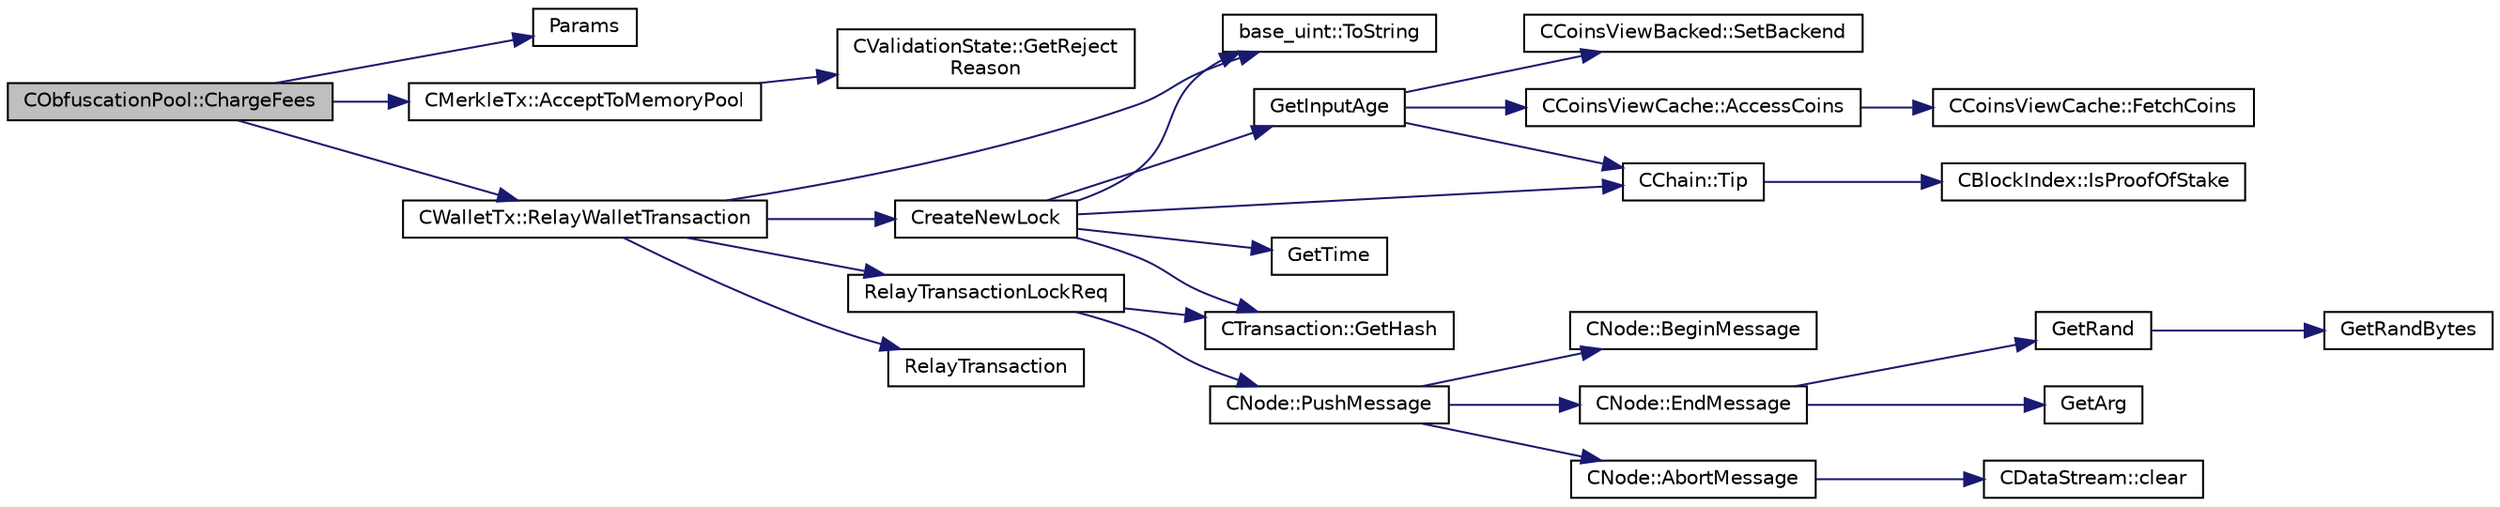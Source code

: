digraph "CObfuscationPool::ChargeFees"
{
  edge [fontname="Helvetica",fontsize="10",labelfontname="Helvetica",labelfontsize="10"];
  node [fontname="Helvetica",fontsize="10",shape=record];
  rankdir="LR";
  Node10 [label="CObfuscationPool::ChargeFees",height=0.2,width=0.4,color="black", fillcolor="grey75", style="filled", fontcolor="black"];
  Node10 -> Node11 [color="midnightblue",fontsize="10",style="solid",fontname="Helvetica"];
  Node11 [label="Params",height=0.2,width=0.4,color="black", fillcolor="white", style="filled",URL="$chainparams_8cpp.html#ace5c5b706d71a324a417dd2db394fd4a",tooltip="Return the currently selected parameters. "];
  Node10 -> Node12 [color="midnightblue",fontsize="10",style="solid",fontname="Helvetica"];
  Node12 [label="CMerkleTx::AcceptToMemoryPool",height=0.2,width=0.4,color="black", fillcolor="white", style="filled",URL="$class_c_merkle_tx.html#a61126e811a53b941b3efdf5a4e83db90"];
  Node12 -> Node13 [color="midnightblue",fontsize="10",style="solid",fontname="Helvetica"];
  Node13 [label="CValidationState::GetReject\lReason",height=0.2,width=0.4,color="black", fillcolor="white", style="filled",URL="$class_c_validation_state.html#a8fa9612cb40c3c8592f7cd29b5931ccd"];
  Node10 -> Node14 [color="midnightblue",fontsize="10",style="solid",fontname="Helvetica"];
  Node14 [label="CWalletTx::RelayWalletTransaction",height=0.2,width=0.4,color="black", fillcolor="white", style="filled",URL="$group__map_wallet.html#ga1eac2a5eea87ed88b73777bea5c733b6"];
  Node14 -> Node15 [color="midnightblue",fontsize="10",style="solid",fontname="Helvetica"];
  Node15 [label="base_uint::ToString",height=0.2,width=0.4,color="black", fillcolor="white", style="filled",URL="$classbase__uint.html#acccba4d9d51a0c36261718ca0cbb293b"];
  Node14 -> Node16 [color="midnightblue",fontsize="10",style="solid",fontname="Helvetica"];
  Node16 [label="CreateNewLock",height=0.2,width=0.4,color="black", fillcolor="white", style="filled",URL="$swifttx_8cpp.html#a3774b6dae3dfa0a6c85e3604e742150c"];
  Node16 -> Node17 [color="midnightblue",fontsize="10",style="solid",fontname="Helvetica"];
  Node17 [label="GetInputAge",height=0.2,width=0.4,color="black", fillcolor="white", style="filled",URL="$main_8cpp.html#ae137d76bbcaf8d65fab905889b504e26"];
  Node17 -> Node18 [color="midnightblue",fontsize="10",style="solid",fontname="Helvetica"];
  Node18 [label="CCoinsViewBacked::SetBackend",height=0.2,width=0.4,color="black", fillcolor="white", style="filled",URL="$class_c_coins_view_backed.html#a7eaddfbfd401a95c2fda2a8d8feaaf73"];
  Node17 -> Node19 [color="midnightblue",fontsize="10",style="solid",fontname="Helvetica"];
  Node19 [label="CCoinsViewCache::AccessCoins",height=0.2,width=0.4,color="black", fillcolor="white", style="filled",URL="$class_c_coins_view_cache.html#a8e5341e8b01233949d6170dd4d1fd75d",tooltip="Return a pointer to CCoins in the cache, or NULL if not found. "];
  Node19 -> Node20 [color="midnightblue",fontsize="10",style="solid",fontname="Helvetica"];
  Node20 [label="CCoinsViewCache::FetchCoins",height=0.2,width=0.4,color="black", fillcolor="white", style="filled",URL="$class_c_coins_view_cache.html#a7d385628b7d821d2d5b6c5aaf1734616"];
  Node17 -> Node21 [color="midnightblue",fontsize="10",style="solid",fontname="Helvetica"];
  Node21 [label="CChain::Tip",height=0.2,width=0.4,color="black", fillcolor="white", style="filled",URL="$class_c_chain.html#a40ccefec14f8f3195c08c827af8cf412",tooltip="Returns the index entry for the tip of this chain, or NULL if none. "];
  Node21 -> Node22 [color="midnightblue",fontsize="10",style="solid",fontname="Helvetica"];
  Node22 [label="CBlockIndex::IsProofOfStake",height=0.2,width=0.4,color="black", fillcolor="white", style="filled",URL="$class_c_block_index.html#a2438a891e9d43821c0d99e1bdac56fde"];
  Node16 -> Node23 [color="midnightblue",fontsize="10",style="solid",fontname="Helvetica"];
  Node23 [label="CTransaction::GetHash",height=0.2,width=0.4,color="black", fillcolor="white", style="filled",URL="$class_c_transaction.html#a7efd1379de830341417c0bfa23a149aa"];
  Node16 -> Node15 [color="midnightblue",fontsize="10",style="solid",fontname="Helvetica"];
  Node16 -> Node21 [color="midnightblue",fontsize="10",style="solid",fontname="Helvetica"];
  Node16 -> Node24 [color="midnightblue",fontsize="10",style="solid",fontname="Helvetica"];
  Node24 [label="GetTime",height=0.2,width=0.4,color="black", fillcolor="white", style="filled",URL="$utiltime_8cpp.html#a46fac5fba8ba905b5f9acb364f5d8c6f",tooltip="For unit testing. "];
  Node14 -> Node25 [color="midnightblue",fontsize="10",style="solid",fontname="Helvetica"];
  Node25 [label="RelayTransactionLockReq",height=0.2,width=0.4,color="black", fillcolor="white", style="filled",URL="$net_8cpp.html#adb65a9b8fedbc980f2bb4ab5da6d3392"];
  Node25 -> Node23 [color="midnightblue",fontsize="10",style="solid",fontname="Helvetica"];
  Node25 -> Node26 [color="midnightblue",fontsize="10",style="solid",fontname="Helvetica"];
  Node26 [label="CNode::PushMessage",height=0.2,width=0.4,color="black", fillcolor="white", style="filled",URL="$class_c_node.html#a204fda3d33404cb37698c085b1583ab2"];
  Node26 -> Node27 [color="midnightblue",fontsize="10",style="solid",fontname="Helvetica"];
  Node27 [label="CNode::BeginMessage",height=0.2,width=0.4,color="black", fillcolor="white", style="filled",URL="$class_c_node.html#af76d193027757002321d0d674290b955"];
  Node26 -> Node28 [color="midnightblue",fontsize="10",style="solid",fontname="Helvetica"];
  Node28 [label="CNode::EndMessage",height=0.2,width=0.4,color="black", fillcolor="white", style="filled",URL="$class_c_node.html#af8d4b8c0f883afffcb62d906c31b2cdf"];
  Node28 -> Node29 [color="midnightblue",fontsize="10",style="solid",fontname="Helvetica"];
  Node29 [label="GetRand",height=0.2,width=0.4,color="black", fillcolor="white", style="filled",URL="$random_8cpp.html#a27d9149d522b1fa87d84e5e9ca902aef"];
  Node29 -> Node30 [color="midnightblue",fontsize="10",style="solid",fontname="Helvetica"];
  Node30 [label="GetRandBytes",height=0.2,width=0.4,color="black", fillcolor="white", style="filled",URL="$random_8cpp.html#ada0c29949c4d1ac0cc027d93c4771423",tooltip="Functions to gather random data via the OpenSSL PRNG. "];
  Node28 -> Node31 [color="midnightblue",fontsize="10",style="solid",fontname="Helvetica"];
  Node31 [label="GetArg",height=0.2,width=0.4,color="black", fillcolor="white", style="filled",URL="$util_8cpp.html#a24f685720bf40370e5bd2a192ad50cd8",tooltip="Return string argument or default value. "];
  Node26 -> Node32 [color="midnightblue",fontsize="10",style="solid",fontname="Helvetica"];
  Node32 [label="CNode::AbortMessage",height=0.2,width=0.4,color="black", fillcolor="white", style="filled",URL="$class_c_node.html#aae0fdfe555001a60bab8f216c3bc3978"];
  Node32 -> Node33 [color="midnightblue",fontsize="10",style="solid",fontname="Helvetica"];
  Node33 [label="CDataStream::clear",height=0.2,width=0.4,color="black", fillcolor="white", style="filled",URL="$class_c_data_stream.html#ade6ed9a3a481e333900e6496707b9692"];
  Node14 -> Node34 [color="midnightblue",fontsize="10",style="solid",fontname="Helvetica"];
  Node34 [label="RelayTransaction",height=0.2,width=0.4,color="black", fillcolor="white", style="filled",URL="$net_8cpp.html#a35036853878d9ce5de4e386dcdba612d"];
}

